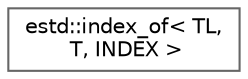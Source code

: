 digraph "Graphical Class Hierarchy"
{
 // LATEX_PDF_SIZE
  bgcolor="transparent";
  edge [fontname=Helvetica,fontsize=10,labelfontname=Helvetica,labelfontsize=10];
  node [fontname=Helvetica,fontsize=10,shape=box,height=0.2,width=0.4];
  rankdir="LR";
  Node0 [id="Node000000",label="estd::index_of\< TL,\l T, INDEX \>",height=0.2,width=0.4,color="grey40", fillcolor="white", style="filled",URL="$d0/ddf/structestd_1_1index__of.html",tooltip=" "];
}
